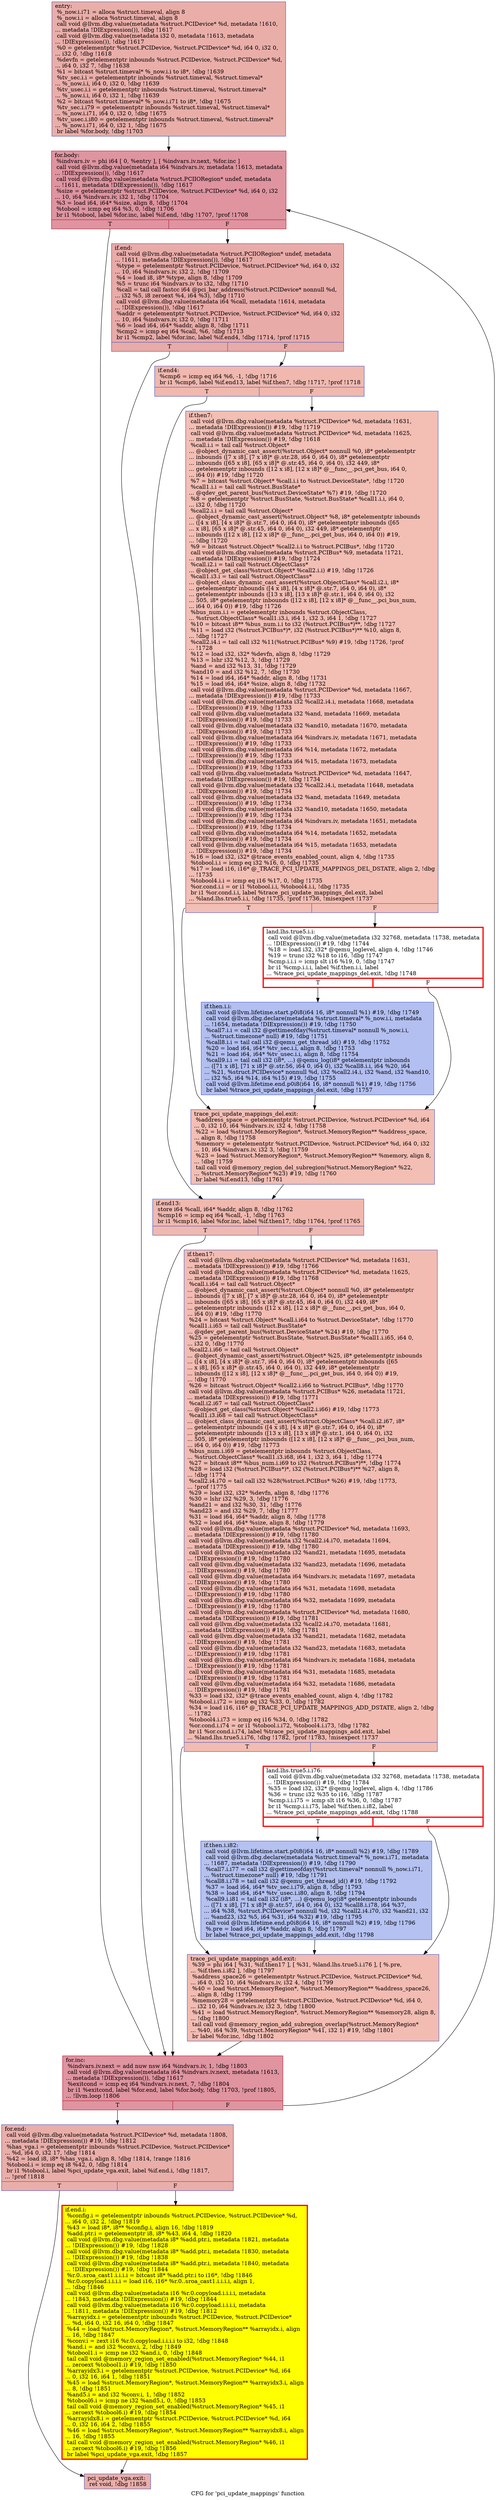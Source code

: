 digraph "CFG for 'pci_update_mappings' function" {
	label="CFG for 'pci_update_mappings' function";

	Node0x55ff9ee959b0 [shape=record,color="#3d50c3ff", style=filled, fillcolor="#d0473d70",label="{entry:\l  %_now.i.i71 = alloca %struct.timeval, align 8\l  %_now.i.i = alloca %struct.timeval, align 8\l  call void @llvm.dbg.value(metadata %struct.PCIDevice* %d, metadata !1610,\l... metadata !DIExpression()), !dbg !1617\l  call void @llvm.dbg.value(metadata i32 0, metadata !1613, metadata\l... !DIExpression()), !dbg !1617\l  %0 = getelementptr %struct.PCIDevice, %struct.PCIDevice* %d, i64 0, i32 0,\l... i32 0, !dbg !1618\l  %devfn = getelementptr inbounds %struct.PCIDevice, %struct.PCIDevice* %d,\l... i64 0, i32 7, !dbg !1638\l  %1 = bitcast %struct.timeval* %_now.i.i to i8*, !dbg !1639\l  %tv_sec.i.i = getelementptr inbounds %struct.timeval, %struct.timeval*\l... %_now.i.i, i64 0, i32 0, !dbg !1639\l  %tv_usec.i.i = getelementptr inbounds %struct.timeval, %struct.timeval*\l... %_now.i.i, i64 0, i32 1, !dbg !1639\l  %2 = bitcast %struct.timeval* %_now.i.i71 to i8*, !dbg !1675\l  %tv_sec.i.i79 = getelementptr inbounds %struct.timeval, %struct.timeval*\l... %_now.i.i71, i64 0, i32 0, !dbg !1675\l  %tv_usec.i.i80 = getelementptr inbounds %struct.timeval, %struct.timeval*\l... %_now.i.i71, i64 0, i32 1, !dbg !1675\l  br label %for.body, !dbg !1703\l}"];
	Node0x55ff9ee959b0 -> Node0x55ff9ef71c40;
	Node0x55ff9ef71c40 [shape=record,color="#b70d28ff", style=filled, fillcolor="#b70d2870",label="{for.body:                                         \l  %indvars.iv = phi i64 [ 0, %entry ], [ %indvars.iv.next, %for.inc ]\l  call void @llvm.dbg.value(metadata i64 %indvars.iv, metadata !1613, metadata\l... !DIExpression()), !dbg !1617\l  call void @llvm.dbg.value(metadata %struct.PCIIORegion* undef, metadata\l... !1611, metadata !DIExpression()), !dbg !1617\l  %size = getelementptr %struct.PCIDevice, %struct.PCIDevice* %d, i64 0, i32\l... 10, i64 %indvars.iv, i32 1, !dbg !1704\l  %3 = load i64, i64* %size, align 8, !dbg !1704\l  %tobool = icmp eq i64 %3, 0, !dbg !1706\l  br i1 %tobool, label %for.inc, label %if.end, !dbg !1707, !prof !1708\l|{<s0>T|<s1>F}}"];
	Node0x55ff9ef71c40:s0 -> Node0x55ff9ef71b90;
	Node0x55ff9ef71c40:s1 -> Node0x55ff9f016880;
	Node0x55ff9f016880 [shape=record,color="#3d50c3ff", style=filled, fillcolor="#cc403a70",label="{if.end:                                           \l  call void @llvm.dbg.value(metadata %struct.PCIIORegion* undef, metadata\l... !1611, metadata !DIExpression()), !dbg !1617\l  %type = getelementptr %struct.PCIDevice, %struct.PCIDevice* %d, i64 0, i32\l... 10, i64 %indvars.iv, i32 2, !dbg !1709\l  %4 = load i8, i8* %type, align 8, !dbg !1709\l  %5 = trunc i64 %indvars.iv to i32, !dbg !1710\l  %call = tail call fastcc i64 @pci_bar_address(%struct.PCIDevice* nonnull %d,\l... i32 %5, i8 zeroext %4, i64 %3), !dbg !1710\l  call void @llvm.dbg.value(metadata i64 %call, metadata !1614, metadata\l... !DIExpression()), !dbg !1617\l  %addr = getelementptr %struct.PCIDevice, %struct.PCIDevice* %d, i64 0, i32\l... 10, i64 %indvars.iv, i32 0, !dbg !1711\l  %6 = load i64, i64* %addr, align 8, !dbg !1711\l  %cmp2 = icmp eq i64 %call, %6, !dbg !1713\l  br i1 %cmp2, label %for.inc, label %if.end4, !dbg !1714, !prof !1715\l|{<s0>T|<s1>F}}"];
	Node0x55ff9f016880:s0 -> Node0x55ff9ef71b90;
	Node0x55ff9f016880:s1 -> Node0x55ff9f017ab0;
	Node0x55ff9f017ab0 [shape=record,color="#3d50c3ff", style=filled, fillcolor="#dc5d4a70",label="{if.end4:                                          \l  %cmp6 = icmp eq i64 %6, -1, !dbg !1716\l  br i1 %cmp6, label %if.end13, label %if.then7, !dbg !1717, !prof !1718\l|{<s0>T|<s1>F}}"];
	Node0x55ff9f017ab0:s0 -> Node0x55ff9f017fc0;
	Node0x55ff9f017ab0:s1 -> Node0x55ff9f017f70;
	Node0x55ff9f017f70 [shape=record,color="#3d50c3ff", style=filled, fillcolor="#e36c5570",label="{if.then7:                                         \l  call void @llvm.dbg.value(metadata %struct.PCIDevice* %d, metadata !1631,\l... metadata !DIExpression()) #19, !dbg !1719\l  call void @llvm.dbg.value(metadata %struct.PCIDevice* %d, metadata !1625,\l... metadata !DIExpression()) #19, !dbg !1618\l  %call.i.i = tail call %struct.Object*\l... @object_dynamic_cast_assert(%struct.Object* nonnull %0, i8* getelementptr\l... inbounds ([7 x i8], [7 x i8]* @.str.28, i64 0, i64 0), i8* getelementptr\l... inbounds ([65 x i8], [65 x i8]* @.str.45, i64 0, i64 0), i32 449, i8*\l... getelementptr inbounds ([12 x i8], [12 x i8]* @__func__.pci_get_bus, i64 0,\l... i64 0)) #19, !dbg !1720\l  %7 = bitcast %struct.Object* %call.i.i to %struct.DeviceState*, !dbg !1720\l  %call1.i.i = tail call %struct.BusState*\l... @qdev_get_parent_bus(%struct.DeviceState* %7) #19, !dbg !1720\l  %8 = getelementptr %struct.BusState, %struct.BusState* %call1.i.i, i64 0,\l... i32 0, !dbg !1720\l  %call2.i.i = tail call %struct.Object*\l... @object_dynamic_cast_assert(%struct.Object* %8, i8* getelementptr inbounds\l... ([4 x i8], [4 x i8]* @.str.7, i64 0, i64 0), i8* getelementptr inbounds ([65\l... x i8], [65 x i8]* @.str.45, i64 0, i64 0), i32 449, i8* getelementptr\l... inbounds ([12 x i8], [12 x i8]* @__func__.pci_get_bus, i64 0, i64 0)) #19,\l... !dbg !1720\l  %9 = bitcast %struct.Object* %call2.i.i to %struct.PCIBus*, !dbg !1720\l  call void @llvm.dbg.value(metadata %struct.PCIBus* %9, metadata !1721,\l... metadata !DIExpression()) #19, !dbg !1724\l  %call.i2.i = tail call %struct.ObjectClass*\l... @object_get_class(%struct.Object* %call2.i.i) #19, !dbg !1726\l  %call1.i3.i = tail call %struct.ObjectClass*\l... @object_class_dynamic_cast_assert(%struct.ObjectClass* %call.i2.i, i8*\l... getelementptr inbounds ([4 x i8], [4 x i8]* @.str.7, i64 0, i64 0), i8*\l... getelementptr inbounds ([13 x i8], [13 x i8]* @.str.1, i64 0, i64 0), i32\l... 505, i8* getelementptr inbounds ([12 x i8], [12 x i8]* @__func__.pci_bus_num,\l... i64 0, i64 0)) #19, !dbg !1726\l  %bus_num.i.i = getelementptr inbounds %struct.ObjectClass,\l... %struct.ObjectClass* %call1.i3.i, i64 1, i32 3, i64 1, !dbg !1727\l  %10 = bitcast i8** %bus_num.i.i to i32 (%struct.PCIBus*)**, !dbg !1727\l  %11 = load i32 (%struct.PCIBus*)*, i32 (%struct.PCIBus*)** %10, align 8,\l... !dbg !1727\l  %call2.i4.i = tail call i32 %11(%struct.PCIBus* %9) #19, !dbg !1726, !prof\l... !1728\l  %12 = load i32, i32* %devfn, align 8, !dbg !1729\l  %13 = lshr i32 %12, 3, !dbg !1729\l  %and = and i32 %13, 31, !dbg !1729\l  %and10 = and i32 %12, 7, !dbg !1730\l  %14 = load i64, i64* %addr, align 8, !dbg !1731\l  %15 = load i64, i64* %size, align 8, !dbg !1732\l  call void @llvm.dbg.value(metadata %struct.PCIDevice* %d, metadata !1667,\l... metadata !DIExpression()) #19, !dbg !1733\l  call void @llvm.dbg.value(metadata i32 %call2.i4.i, metadata !1668, metadata\l... !DIExpression()) #19, !dbg !1733\l  call void @llvm.dbg.value(metadata i32 %and, metadata !1669, metadata\l... !DIExpression()) #19, !dbg !1733\l  call void @llvm.dbg.value(metadata i32 %and10, metadata !1670, metadata\l... !DIExpression()) #19, !dbg !1733\l  call void @llvm.dbg.value(metadata i64 %indvars.iv, metadata !1671, metadata\l... !DIExpression()) #19, !dbg !1733\l  call void @llvm.dbg.value(metadata i64 %14, metadata !1672, metadata\l... !DIExpression()) #19, !dbg !1733\l  call void @llvm.dbg.value(metadata i64 %15, metadata !1673, metadata\l... !DIExpression()) #19, !dbg !1733\l  call void @llvm.dbg.value(metadata %struct.PCIDevice* %d, metadata !1647,\l... metadata !DIExpression()) #19, !dbg !1734\l  call void @llvm.dbg.value(metadata i32 %call2.i4.i, metadata !1648, metadata\l... !DIExpression()) #19, !dbg !1734\l  call void @llvm.dbg.value(metadata i32 %and, metadata !1649, metadata\l... !DIExpression()) #19, !dbg !1734\l  call void @llvm.dbg.value(metadata i32 %and10, metadata !1650, metadata\l... !DIExpression()) #19, !dbg !1734\l  call void @llvm.dbg.value(metadata i64 %indvars.iv, metadata !1651, metadata\l... !DIExpression()) #19, !dbg !1734\l  call void @llvm.dbg.value(metadata i64 %14, metadata !1652, metadata\l... !DIExpression()) #19, !dbg !1734\l  call void @llvm.dbg.value(metadata i64 %15, metadata !1653, metadata\l... !DIExpression()) #19, !dbg !1734\l  %16 = load i32, i32* @trace_events_enabled_count, align 4, !dbg !1735\l  %tobool.i.i = icmp eq i32 %16, 0, !dbg !1735\l  %17 = load i16, i16* @_TRACE_PCI_UPDATE_MAPPINGS_DEL_DSTATE, align 2, !dbg\l... !1735\l  %tobool4.i.i = icmp eq i16 %17, 0, !dbg !1735\l  %or.cond.i.i = or i1 %tobool.i.i, %tobool4.i.i, !dbg !1735\l  br i1 %or.cond.i.i, label %trace_pci_update_mappings_del.exit, label\l... %land.lhs.true5.i.i, !dbg !1735, !prof !1736, !misexpect !1737\l|{<s0>T|<s1>F}}"];
	Node0x55ff9f017f70:s0 -> Node0x55ff9ec7c8a0;
	Node0x55ff9f017f70:s1 -> Node0x55ff9f063f10;
	Node0x55ff9f063f10 [shape=record,penwidth=3.0, color="red",label="{land.lhs.true5.i.i:                               \l  call void @llvm.dbg.value(metadata i32 32768, metadata !1738, metadata\l... !DIExpression()) #19, !dbg !1744\l  %18 = load i32, i32* @qemu_loglevel, align 4, !dbg !1746\l  %19 = trunc i32 %18 to i16, !dbg !1747\l  %cmp.i.i.i = icmp slt i16 %19, 0, !dbg !1747\l  br i1 %cmp.i.i.i, label %if.then.i.i, label\l... %trace_pci_update_mappings_del.exit, !dbg !1748\l|{<s0>T|<s1>F}}"];
	Node0x55ff9f063f10:s0 -> Node0x55ff9f05aa90;
	Node0x55ff9f063f10:s1 -> Node0x55ff9ec7c8a0;
	Node0x55ff9f05aa90 [shape=record,color="#3d50c3ff", style=filled, fillcolor="#536edd70",label="{if.then.i.i:                                      \l  call void @llvm.lifetime.start.p0i8(i64 16, i8* nonnull %1) #19, !dbg !1749\l  call void @llvm.dbg.declare(metadata %struct.timeval* %_now.i.i, metadata\l... !1654, metadata !DIExpression()) #19, !dbg !1750\l  %call7.i.i = call i32 @gettimeofday(%struct.timeval* nonnull %_now.i.i,\l... %struct.timezone* null) #19, !dbg !1751\l  %call8.i.i = tail call i32 @qemu_get_thread_id() #19, !dbg !1752\l  %20 = load i64, i64* %tv_sec.i.i, align 8, !dbg !1753\l  %21 = load i64, i64* %tv_usec.i.i, align 8, !dbg !1754\l  %call9.i.i = tail call i32 (i8*, ...) @qemu_log(i8* getelementptr inbounds\l... ([71 x i8], [71 x i8]* @.str.56, i64 0, i64 0), i32 %call8.i.i, i64 %20, i64\l... %21, %struct.PCIDevice* nonnull %d, i32 %call2.i4.i, i32 %and, i32 %and10,\l... i32 %5, i64 %14, i64 %15) #19, !dbg !1755\l  call void @llvm.lifetime.end.p0i8(i64 16, i8* nonnull %1) #19, !dbg !1756\l  br label %trace_pci_update_mappings_del.exit, !dbg !1757\l}"];
	Node0x55ff9f05aa90 -> Node0x55ff9ec7c8a0;
	Node0x55ff9ec7c8a0 [shape=record,color="#3d50c3ff", style=filled, fillcolor="#e36c5570",label="{trace_pci_update_mappings_del.exit:               \l  %address_space = getelementptr %struct.PCIDevice, %struct.PCIDevice* %d, i64\l... 0, i32 10, i64 %indvars.iv, i32 4, !dbg !1758\l  %22 = load %struct.MemoryRegion*, %struct.MemoryRegion** %address_space,\l... align 8, !dbg !1758\l  %memory = getelementptr %struct.PCIDevice, %struct.PCIDevice* %d, i64 0, i32\l... 10, i64 %indvars.iv, i32 3, !dbg !1759\l  %23 = load %struct.MemoryRegion*, %struct.MemoryRegion** %memory, align 8,\l... !dbg !1759\l  tail call void @memory_region_del_subregion(%struct.MemoryRegion* %22,\l... %struct.MemoryRegion* %23) #19, !dbg !1760\l  br label %if.end13, !dbg !1761\l}"];
	Node0x55ff9ec7c8a0 -> Node0x55ff9f017fc0;
	Node0x55ff9f017fc0 [shape=record,color="#3d50c3ff", style=filled, fillcolor="#dc5d4a70",label="{if.end13:                                         \l  store i64 %call, i64* %addr, align 8, !dbg !1762\l  %cmp16 = icmp eq i64 %call, -1, !dbg !1763\l  br i1 %cmp16, label %for.inc, label %if.then17, !dbg !1764, !prof !1765\l|{<s0>T|<s1>F}}"];
	Node0x55ff9f017fc0:s0 -> Node0x55ff9ef71b90;
	Node0x55ff9f017fc0:s1 -> Node0x55ff9ec7a880;
	Node0x55ff9ec7a880 [shape=record,color="#3d50c3ff", style=filled, fillcolor="#e1675170",label="{if.then17:                                        \l  call void @llvm.dbg.value(metadata %struct.PCIDevice* %d, metadata !1631,\l... metadata !DIExpression()) #19, !dbg !1766\l  call void @llvm.dbg.value(metadata %struct.PCIDevice* %d, metadata !1625,\l... metadata !DIExpression()) #19, !dbg !1768\l  %call.i.i64 = tail call %struct.Object*\l... @object_dynamic_cast_assert(%struct.Object* nonnull %0, i8* getelementptr\l... inbounds ([7 x i8], [7 x i8]* @.str.28, i64 0, i64 0), i8* getelementptr\l... inbounds ([65 x i8], [65 x i8]* @.str.45, i64 0, i64 0), i32 449, i8*\l... getelementptr inbounds ([12 x i8], [12 x i8]* @__func__.pci_get_bus, i64 0,\l... i64 0)) #19, !dbg !1770\l  %24 = bitcast %struct.Object* %call.i.i64 to %struct.DeviceState*, !dbg !1770\l  %call1.i.i65 = tail call %struct.BusState*\l... @qdev_get_parent_bus(%struct.DeviceState* %24) #19, !dbg !1770\l  %25 = getelementptr %struct.BusState, %struct.BusState* %call1.i.i65, i64 0,\l... i32 0, !dbg !1770\l  %call2.i.i66 = tail call %struct.Object*\l... @object_dynamic_cast_assert(%struct.Object* %25, i8* getelementptr inbounds\l... ([4 x i8], [4 x i8]* @.str.7, i64 0, i64 0), i8* getelementptr inbounds ([65\l... x i8], [65 x i8]* @.str.45, i64 0, i64 0), i32 449, i8* getelementptr\l... inbounds ([12 x i8], [12 x i8]* @__func__.pci_get_bus, i64 0, i64 0)) #19,\l... !dbg !1770\l  %26 = bitcast %struct.Object* %call2.i.i66 to %struct.PCIBus*, !dbg !1770\l  call void @llvm.dbg.value(metadata %struct.PCIBus* %26, metadata !1721,\l... metadata !DIExpression()) #19, !dbg !1771\l  %call.i2.i67 = tail call %struct.ObjectClass*\l... @object_get_class(%struct.Object* %call2.i.i66) #19, !dbg !1773\l  %call1.i3.i68 = tail call %struct.ObjectClass*\l... @object_class_dynamic_cast_assert(%struct.ObjectClass* %call.i2.i67, i8*\l... getelementptr inbounds ([4 x i8], [4 x i8]* @.str.7, i64 0, i64 0), i8*\l... getelementptr inbounds ([13 x i8], [13 x i8]* @.str.1, i64 0, i64 0), i32\l... 505, i8* getelementptr inbounds ([12 x i8], [12 x i8]* @__func__.pci_bus_num,\l... i64 0, i64 0)) #19, !dbg !1773\l  %bus_num.i.i69 = getelementptr inbounds %struct.ObjectClass,\l... %struct.ObjectClass* %call1.i3.i68, i64 1, i32 3, i64 1, !dbg !1774\l  %27 = bitcast i8** %bus_num.i.i69 to i32 (%struct.PCIBus*)**, !dbg !1774\l  %28 = load i32 (%struct.PCIBus*)*, i32 (%struct.PCIBus*)** %27, align 8,\l... !dbg !1774\l  %call2.i4.i70 = tail call i32 %28(%struct.PCIBus* %26) #19, !dbg !1773,\l... !prof !1775\l  %29 = load i32, i32* %devfn, align 8, !dbg !1776\l  %30 = lshr i32 %29, 3, !dbg !1776\l  %and21 = and i32 %30, 31, !dbg !1776\l  %and23 = and i32 %29, 7, !dbg !1777\l  %31 = load i64, i64* %addr, align 8, !dbg !1778\l  %32 = load i64, i64* %size, align 8, !dbg !1779\l  call void @llvm.dbg.value(metadata %struct.PCIDevice* %d, metadata !1693,\l... metadata !DIExpression()) #19, !dbg !1780\l  call void @llvm.dbg.value(metadata i32 %call2.i4.i70, metadata !1694,\l... metadata !DIExpression()) #19, !dbg !1780\l  call void @llvm.dbg.value(metadata i32 %and21, metadata !1695, metadata\l... !DIExpression()) #19, !dbg !1780\l  call void @llvm.dbg.value(metadata i32 %and23, metadata !1696, metadata\l... !DIExpression()) #19, !dbg !1780\l  call void @llvm.dbg.value(metadata i64 %indvars.iv, metadata !1697, metadata\l... !DIExpression()) #19, !dbg !1780\l  call void @llvm.dbg.value(metadata i64 %31, metadata !1698, metadata\l... !DIExpression()) #19, !dbg !1780\l  call void @llvm.dbg.value(metadata i64 %32, metadata !1699, metadata\l... !DIExpression()) #19, !dbg !1780\l  call void @llvm.dbg.value(metadata %struct.PCIDevice* %d, metadata !1680,\l... metadata !DIExpression()) #19, !dbg !1781\l  call void @llvm.dbg.value(metadata i32 %call2.i4.i70, metadata !1681,\l... metadata !DIExpression()) #19, !dbg !1781\l  call void @llvm.dbg.value(metadata i32 %and21, metadata !1682, metadata\l... !DIExpression()) #19, !dbg !1781\l  call void @llvm.dbg.value(metadata i32 %and23, metadata !1683, metadata\l... !DIExpression()) #19, !dbg !1781\l  call void @llvm.dbg.value(metadata i64 %indvars.iv, metadata !1684, metadata\l... !DIExpression()) #19, !dbg !1781\l  call void @llvm.dbg.value(metadata i64 %31, metadata !1685, metadata\l... !DIExpression()) #19, !dbg !1781\l  call void @llvm.dbg.value(metadata i64 %32, metadata !1686, metadata\l... !DIExpression()) #19, !dbg !1781\l  %33 = load i32, i32* @trace_events_enabled_count, align 4, !dbg !1782\l  %tobool.i.i72 = icmp eq i32 %33, 0, !dbg !1782\l  %34 = load i16, i16* @_TRACE_PCI_UPDATE_MAPPINGS_ADD_DSTATE, align 2, !dbg\l... !1782\l  %tobool4.i.i73 = icmp eq i16 %34, 0, !dbg !1782\l  %or.cond.i.i74 = or i1 %tobool.i.i72, %tobool4.i.i73, !dbg !1782\l  br i1 %or.cond.i.i74, label %trace_pci_update_mappings_add.exit, label\l... %land.lhs.true5.i.i76, !dbg !1782, !prof !1783, !misexpect !1737\l|{<s0>T|<s1>F}}"];
	Node0x55ff9ec7a880:s0 -> Node0x55ff9f058ae0;
	Node0x55ff9ec7a880:s1 -> Node0x55ff9e4c3ce0;
	Node0x55ff9e4c3ce0 [shape=record,penwidth=3.0, color="red",label="{land.lhs.true5.i.i76:                             \l  call void @llvm.dbg.value(metadata i32 32768, metadata !1738, metadata\l... !DIExpression()) #19, !dbg !1784\l  %35 = load i32, i32* @qemu_loglevel, align 4, !dbg !1786\l  %36 = trunc i32 %35 to i16, !dbg !1787\l  %cmp.i.i.i75 = icmp slt i16 %36, 0, !dbg !1787\l  br i1 %cmp.i.i.i75, label %if.then.i.i82, label\l... %trace_pci_update_mappings_add.exit, !dbg !1788\l|{<s0>T|<s1>F}}"];
	Node0x55ff9e4c3ce0:s0 -> Node0x55ff9ec7be80;
	Node0x55ff9e4c3ce0:s1 -> Node0x55ff9f058ae0;
	Node0x55ff9ec7be80 [shape=record,color="#3d50c3ff", style=filled, fillcolor="#5572df70",label="{if.then.i.i82:                                    \l  call void @llvm.lifetime.start.p0i8(i64 16, i8* nonnull %2) #19, !dbg !1789\l  call void @llvm.dbg.declare(metadata %struct.timeval* %_now.i.i71, metadata\l... !1687, metadata !DIExpression()) #19, !dbg !1790\l  %call7.i.i77 = call i32 @gettimeofday(%struct.timeval* nonnull %_now.i.i71,\l... %struct.timezone* null) #19, !dbg !1791\l  %call8.i.i78 = tail call i32 @qemu_get_thread_id() #19, !dbg !1792\l  %37 = load i64, i64* %tv_sec.i.i79, align 8, !dbg !1793\l  %38 = load i64, i64* %tv_usec.i.i80, align 8, !dbg !1794\l  %call9.i.i81 = tail call i32 (i8*, ...) @qemu_log(i8* getelementptr inbounds\l... ([71 x i8], [71 x i8]* @.str.57, i64 0, i64 0), i32 %call8.i.i78, i64 %37,\l... i64 %38, %struct.PCIDevice* nonnull %d, i32 %call2.i4.i70, i32 %and21, i32\l... %and23, i32 %5, i64 %31, i64 %32) #19, !dbg !1795\l  call void @llvm.lifetime.end.p0i8(i64 16, i8* nonnull %2) #19, !dbg !1796\l  %.pre = load i64, i64* %addr, align 8, !dbg !1797\l  br label %trace_pci_update_mappings_add.exit, !dbg !1798\l}"];
	Node0x55ff9ec7be80 -> Node0x55ff9f058ae0;
	Node0x55ff9f058ae0 [shape=record,color="#3d50c3ff", style=filled, fillcolor="#e1675170",label="{trace_pci_update_mappings_add.exit:               \l  %39 = phi i64 [ %31, %if.then17 ], [ %31, %land.lhs.true5.i.i76 ], [ %.pre,\l... %if.then.i.i82 ], !dbg !1797\l  %address_space26 = getelementptr %struct.PCIDevice, %struct.PCIDevice* %d,\l... i64 0, i32 10, i64 %indvars.iv, i32 4, !dbg !1799\l  %40 = load %struct.MemoryRegion*, %struct.MemoryRegion** %address_space26,\l... align 8, !dbg !1799\l  %memory28 = getelementptr %struct.PCIDevice, %struct.PCIDevice* %d, i64 0,\l... i32 10, i64 %indvars.iv, i32 3, !dbg !1800\l  %41 = load %struct.MemoryRegion*, %struct.MemoryRegion** %memory28, align 8,\l... !dbg !1800\l  tail call void @memory_region_add_subregion_overlap(%struct.MemoryRegion*\l... %40, i64 %39, %struct.MemoryRegion* %41, i32 1) #19, !dbg !1801\l  br label %for.inc, !dbg !1802\l}"];
	Node0x55ff9f058ae0 -> Node0x55ff9ef71b90;
	Node0x55ff9ef71b90 [shape=record,color="#b70d28ff", style=filled, fillcolor="#b70d2870",label="{for.inc:                                          \l  %indvars.iv.next = add nuw nsw i64 %indvars.iv, 1, !dbg !1803\l  call void @llvm.dbg.value(metadata i64 %indvars.iv.next, metadata !1613,\l... metadata !DIExpression()), !dbg !1617\l  %exitcond = icmp eq i64 %indvars.iv.next, 7, !dbg !1804\l  br i1 %exitcond, label %for.end, label %for.body, !dbg !1703, !prof !1805,\l... !llvm.loop !1806\l|{<s0>T|<s1>F}}"];
	Node0x55ff9ef71b90:s0 -> Node0x55ff9ef71940;
	Node0x55ff9ef71b90:s1 -> Node0x55ff9ef71c40;
	Node0x55ff9ef71940 [shape=record,color="#3d50c3ff", style=filled, fillcolor="#d0473d70",label="{for.end:                                          \l  call void @llvm.dbg.value(metadata %struct.PCIDevice* %d, metadata !1808,\l... metadata !DIExpression()) #19, !dbg !1812\l  %has_vga.i = getelementptr inbounds %struct.PCIDevice, %struct.PCIDevice*\l... %d, i64 0, i32 17, !dbg !1814\l  %42 = load i8, i8* %has_vga.i, align 8, !dbg !1814, !range !1816\l  %tobool.i = icmp eq i8 %42, 0, !dbg !1814\l  br i1 %tobool.i, label %pci_update_vga.exit, label %if.end.i, !dbg !1817,\l... !prof !1818\l|{<s0>T|<s1>F}}"];
	Node0x55ff9ef71940:s0 -> Node0x55ff9f1dd480;
	Node0x55ff9ef71940:s1 -> Node0x55ff9f096d80;
	Node0x55ff9f096d80 [shape=record,penwidth=3.0, style="filled", color="red", fillcolor="yellow",label="{if.end.i:                                         \l  %config.i = getelementptr inbounds %struct.PCIDevice, %struct.PCIDevice* %d,\l... i64 0, i32 2, !dbg !1819\l  %43 = load i8*, i8** %config.i, align 16, !dbg !1819\l  %add.ptr.i = getelementptr i8, i8* %43, i64 4, !dbg !1820\l  call void @llvm.dbg.value(metadata i8* %add.ptr.i, metadata !1821, metadata\l... !DIExpression()) #19, !dbg !1828\l  call void @llvm.dbg.value(metadata i8* %add.ptr.i, metadata !1830, metadata\l... !DIExpression()) #19, !dbg !1838\l  call void @llvm.dbg.value(metadata i8* %add.ptr.i, metadata !1840, metadata\l... !DIExpression()) #19, !dbg !1844\l  %r.0..sroa_cast1.i.i.i.i = bitcast i8* %add.ptr.i to i16*, !dbg !1846\l  %r.0.copyload.i.i.i.i = load i16, i16* %r.0..sroa_cast1.i.i.i.i, align 1,\l... !dbg !1846\l  call void @llvm.dbg.value(metadata i16 %r.0.copyload.i.i.i.i, metadata\l... !1843, metadata !DIExpression()) #19, !dbg !1844\l  call void @llvm.dbg.value(metadata i16 %r.0.copyload.i.i.i.i, metadata\l... !1811, metadata !DIExpression()) #19, !dbg !1812\l  %arrayidx.i = getelementptr inbounds %struct.PCIDevice, %struct.PCIDevice*\l... %d, i64 0, i32 16, i64 0, !dbg !1847\l  %44 = load %struct.MemoryRegion*, %struct.MemoryRegion** %arrayidx.i, align\l... 16, !dbg !1847\l  %conv.i = zext i16 %r.0.copyload.i.i.i.i to i32, !dbg !1848\l  %and.i = and i32 %conv.i, 2, !dbg !1849\l  %tobool1.i = icmp ne i32 %and.i, 0, !dbg !1848\l  tail call void @memory_region_set_enabled(%struct.MemoryRegion* %44, i1\l... zeroext %tobool1.i) #19, !dbg !1850\l  %arrayidx3.i = getelementptr %struct.PCIDevice, %struct.PCIDevice* %d, i64\l... 0, i32 16, i64 1, !dbg !1851\l  %45 = load %struct.MemoryRegion*, %struct.MemoryRegion** %arrayidx3.i, align\l... 8, !dbg !1851\l  %and5.i = and i32 %conv.i, 1, !dbg !1852\l  %tobool6.i = icmp ne i32 %and5.i, 0, !dbg !1853\l  tail call void @memory_region_set_enabled(%struct.MemoryRegion* %45, i1\l... zeroext %tobool6.i) #19, !dbg !1854\l  %arrayidx8.i = getelementptr %struct.PCIDevice, %struct.PCIDevice* %d, i64\l... 0, i32 16, i64 2, !dbg !1855\l  %46 = load %struct.MemoryRegion*, %struct.MemoryRegion** %arrayidx8.i, align\l... 16, !dbg !1855\l  tail call void @memory_region_set_enabled(%struct.MemoryRegion* %46, i1\l... zeroext %tobool6.i) #19, !dbg !1856\l  br label %pci_update_vga.exit, !dbg !1857\l}"];
	Node0x55ff9f096d80 -> Node0x55ff9f1dd480;
	Node0x55ff9f1dd480 [shape=record,color="#3d50c3ff", style=filled, fillcolor="#d0473d70",label="{pci_update_vga.exit:                              \l  ret void, !dbg !1858\l}"];
}
